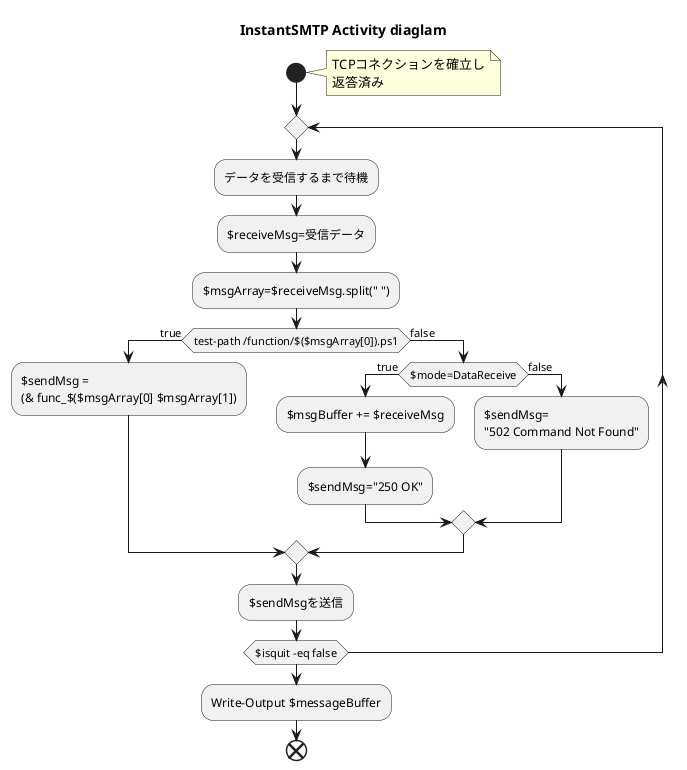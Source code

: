 @startuml
title InstantSMTP Activity diaglam
start
   note right
        TCPコネクションを確立し
        返答済み 
   end note
   repeat
   :データを受信するまで待機;
   :$receiveMsg=受信データ;
   :$msgArray=$receiveMsg.split(" ");
    if (test-path /function/$($msgArray[0]).ps1) then (true)  
        :$sendMsg = \n(& func_$($msgArray[0] $msgArray[1]);
    else (false)
        if ($mode=DataReceive) then (true)
            :$msgBuffer += $receiveMsg;
            :$sendMsg="250 OK";
        else (false)
            :$sendMsg=\n"502 Command Not Found";
        endif
    endif
    :$sendMsgを送信;   
   repeat while($isquit -eq false)
   :Write-Output $messageBuffer;
end
@end uml